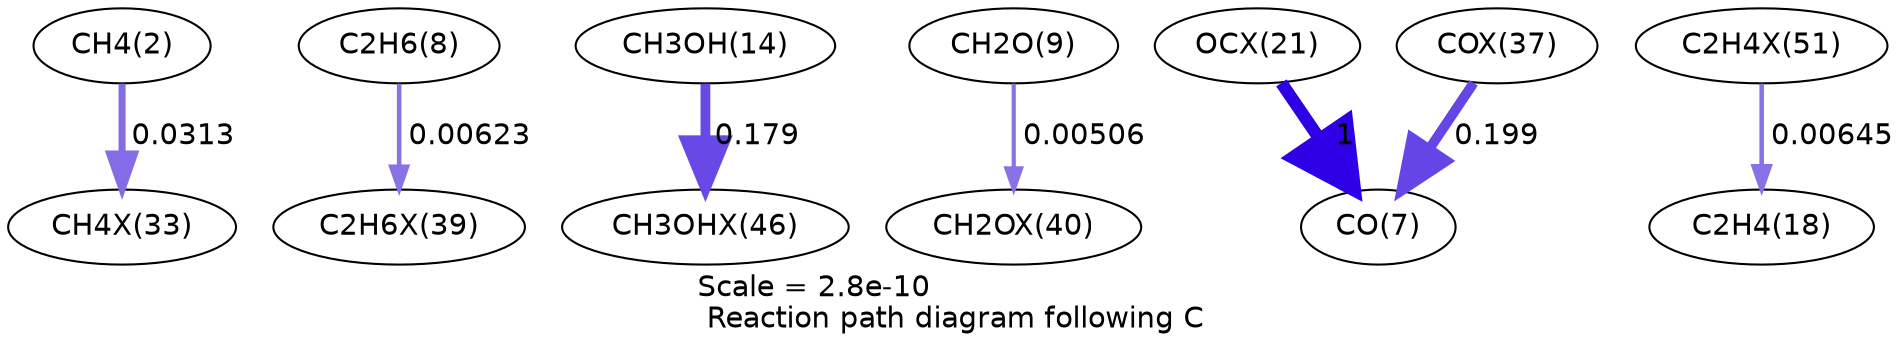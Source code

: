 digraph reaction_paths {
center=1;
s4 -> s44[fontname="Helvetica", penwidth=3.38, arrowsize=1.69, color="0.7, 0.531, 0.9"
, label=" 0.0313"];
s10 -> s50[fontname="Helvetica", penwidth=2.17, arrowsize=1.08, color="0.7, 0.506, 0.9"
, label=" 0.00623"];
s16 -> s54[fontname="Helvetica", penwidth=4.7, arrowsize=2.35, color="0.7, 0.679, 0.9"
, label=" 0.179"];
s11 -> s51[fontname="Helvetica", penwidth=2.01, arrowsize=1, color="0.7, 0.505, 0.9"
, label=" 0.00506"];
s38 -> s9[fontname="Helvetica", penwidth=6, arrowsize=3, color="0.7, 1.5, 0.9"
, label=" 1"];
s48 -> s9[fontname="Helvetica", penwidth=4.78, arrowsize=2.39, color="0.7, 0.699, 0.9"
, label=" 0.199"];
s57 -> s20[fontname="Helvetica", penwidth=2.19, arrowsize=1.1, color="0.7, 0.506, 0.9"
, label=" 0.00645"];
s4 [ fontname="Helvetica", label="CH4(2)"];
s9 [ fontname="Helvetica", label="CO(7)"];
s10 [ fontname="Helvetica", label="C2H6(8)"];
s11 [ fontname="Helvetica", label="CH2O(9)"];
s16 [ fontname="Helvetica", label="CH3OH(14)"];
s20 [ fontname="Helvetica", label="C2H4(18)"];
s38 [ fontname="Helvetica", label="OCX(21)"];
s44 [ fontname="Helvetica", label="CH4X(33)"];
s48 [ fontname="Helvetica", label="COX(37)"];
s50 [ fontname="Helvetica", label="C2H6X(39)"];
s51 [ fontname="Helvetica", label="CH2OX(40)"];
s54 [ fontname="Helvetica", label="CH3OHX(46)"];
s57 [ fontname="Helvetica", label="C2H4X(51)"];
 label = "Scale = 2.8e-10\l Reaction path diagram following C";
 fontname = "Helvetica";
}
